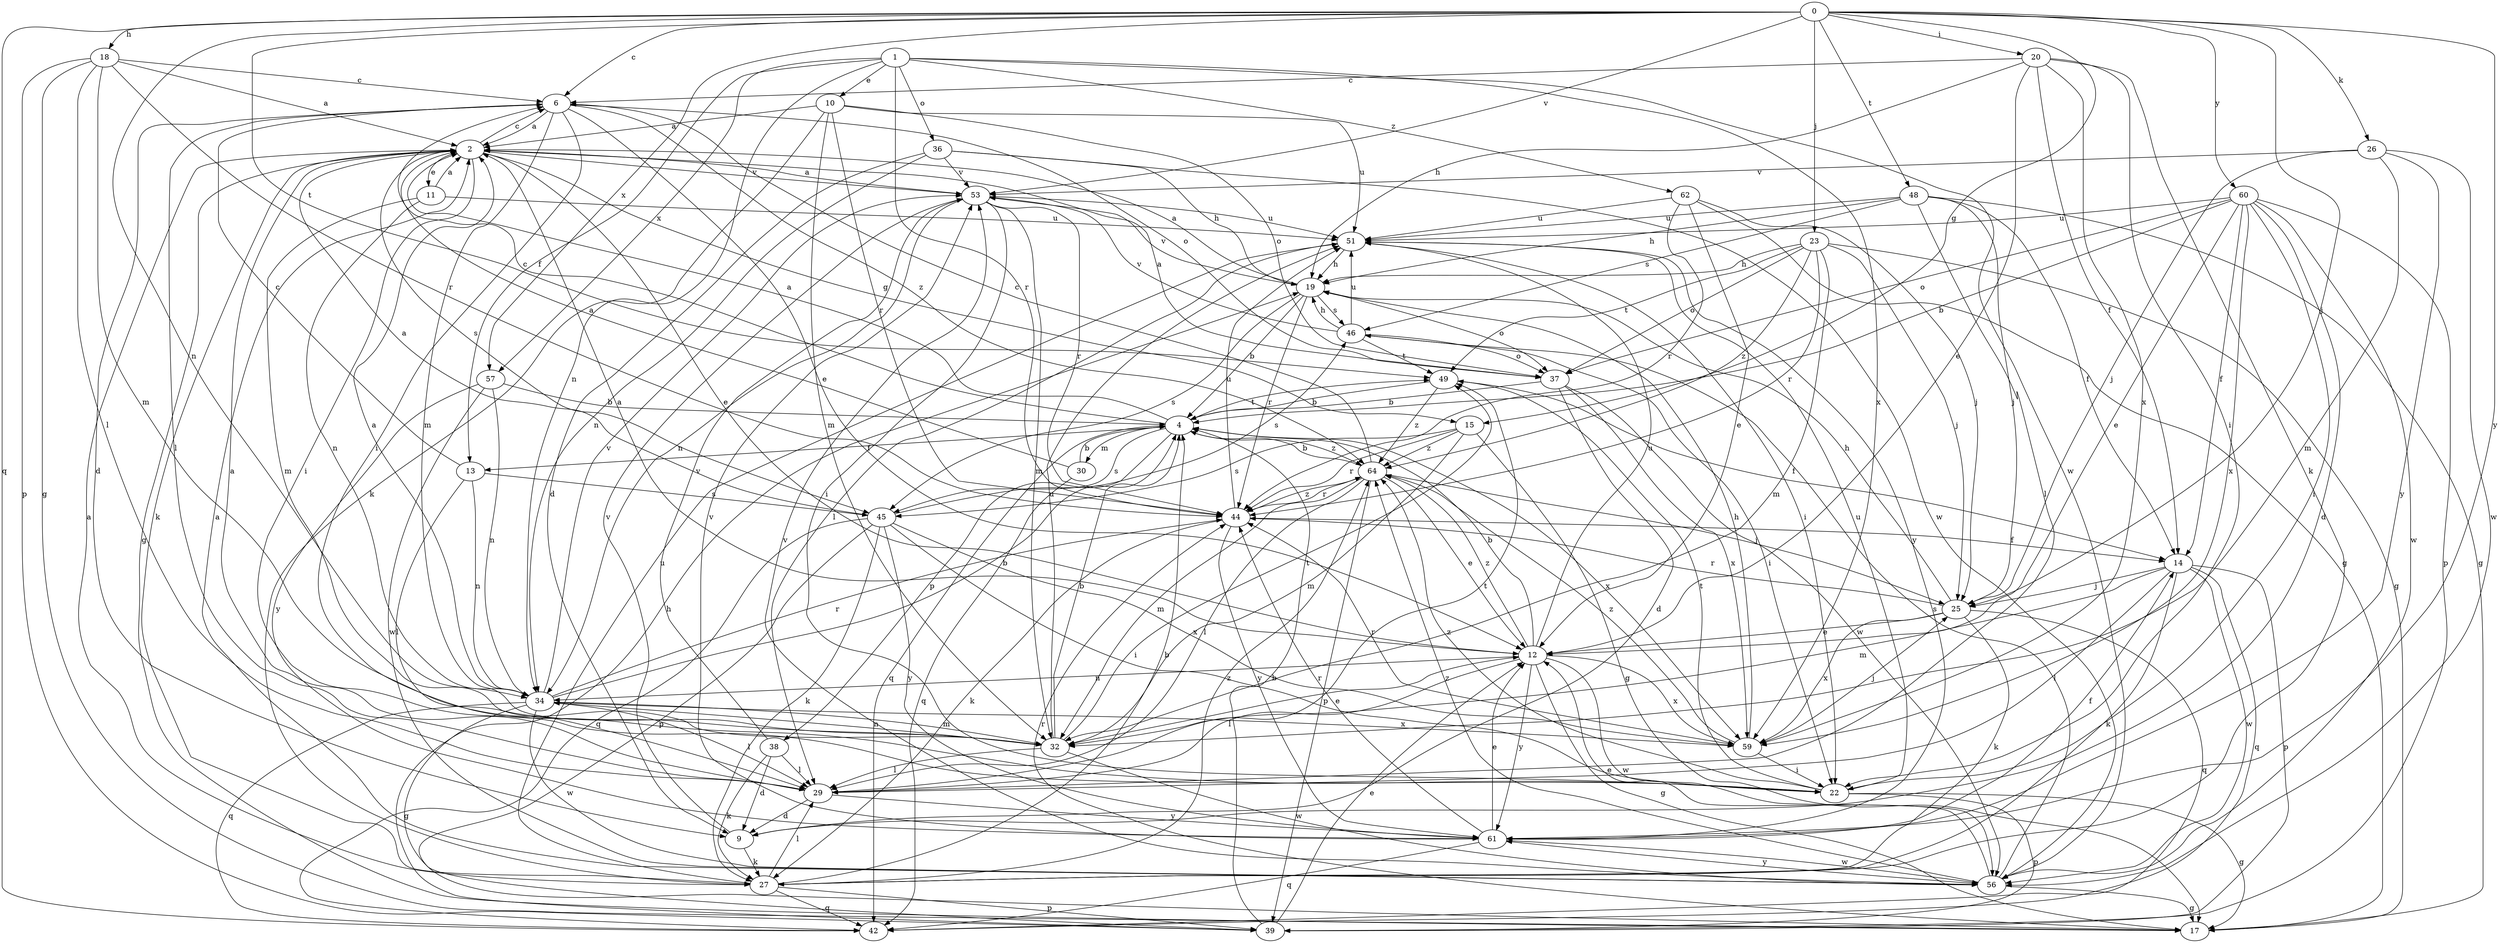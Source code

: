 strict digraph  {
0;
1;
2;
4;
6;
9;
10;
11;
12;
13;
14;
15;
17;
18;
19;
20;
22;
23;
25;
26;
27;
29;
30;
32;
34;
36;
37;
38;
39;
42;
44;
45;
46;
48;
49;
51;
53;
56;
57;
59;
60;
61;
62;
64;
0 -> 6  [label=c];
0 -> 15  [label=g];
0 -> 18  [label=h];
0 -> 20  [label=i];
0 -> 23  [label=j];
0 -> 25  [label=j];
0 -> 26  [label=k];
0 -> 34  [label=n];
0 -> 42  [label=q];
0 -> 48  [label=t];
0 -> 49  [label=t];
0 -> 53  [label=v];
0 -> 57  [label=x];
0 -> 60  [label=y];
0 -> 61  [label=y];
1 -> 10  [label=e];
1 -> 13  [label=f];
1 -> 34  [label=n];
1 -> 36  [label=o];
1 -> 44  [label=r];
1 -> 56  [label=w];
1 -> 57  [label=x];
1 -> 59  [label=x];
1 -> 62  [label=z];
2 -> 6  [label=c];
2 -> 11  [label=e];
2 -> 12  [label=e];
2 -> 15  [label=g];
2 -> 17  [label=g];
2 -> 22  [label=i];
2 -> 27  [label=k];
2 -> 45  [label=s];
2 -> 53  [label=v];
4 -> 2  [label=a];
4 -> 6  [label=c];
4 -> 13  [label=f];
4 -> 30  [label=m];
4 -> 38  [label=p];
4 -> 42  [label=q];
4 -> 45  [label=s];
4 -> 49  [label=t];
4 -> 59  [label=x];
4 -> 64  [label=z];
6 -> 2  [label=a];
6 -> 9  [label=d];
6 -> 12  [label=e];
6 -> 22  [label=i];
6 -> 29  [label=l];
6 -> 32  [label=m];
6 -> 37  [label=o];
6 -> 64  [label=z];
9 -> 27  [label=k];
9 -> 53  [label=v];
10 -> 2  [label=a];
10 -> 27  [label=k];
10 -> 32  [label=m];
10 -> 37  [label=o];
10 -> 44  [label=r];
10 -> 51  [label=u];
11 -> 2  [label=a];
11 -> 32  [label=m];
11 -> 34  [label=n];
11 -> 51  [label=u];
12 -> 2  [label=a];
12 -> 4  [label=b];
12 -> 17  [label=g];
12 -> 29  [label=l];
12 -> 34  [label=n];
12 -> 51  [label=u];
12 -> 56  [label=w];
12 -> 59  [label=x];
12 -> 61  [label=y];
12 -> 64  [label=z];
13 -> 6  [label=c];
13 -> 29  [label=l];
13 -> 34  [label=n];
13 -> 45  [label=s];
14 -> 25  [label=j];
14 -> 27  [label=k];
14 -> 29  [label=l];
14 -> 32  [label=m];
14 -> 39  [label=p];
14 -> 42  [label=q];
14 -> 56  [label=w];
15 -> 17  [label=g];
15 -> 32  [label=m];
15 -> 44  [label=r];
15 -> 45  [label=s];
15 -> 64  [label=z];
17 -> 44  [label=r];
18 -> 2  [label=a];
18 -> 6  [label=c];
18 -> 17  [label=g];
18 -> 29  [label=l];
18 -> 32  [label=m];
18 -> 39  [label=p];
18 -> 44  [label=r];
19 -> 2  [label=a];
19 -> 4  [label=b];
19 -> 37  [label=o];
19 -> 44  [label=r];
19 -> 45  [label=s];
19 -> 46  [label=s];
19 -> 53  [label=v];
20 -> 6  [label=c];
20 -> 12  [label=e];
20 -> 14  [label=f];
20 -> 19  [label=h];
20 -> 22  [label=i];
20 -> 27  [label=k];
20 -> 59  [label=x];
22 -> 17  [label=g];
22 -> 39  [label=p];
22 -> 49  [label=t];
22 -> 51  [label=u];
22 -> 64  [label=z];
23 -> 17  [label=g];
23 -> 19  [label=h];
23 -> 25  [label=j];
23 -> 32  [label=m];
23 -> 37  [label=o];
23 -> 44  [label=r];
23 -> 49  [label=t];
23 -> 64  [label=z];
25 -> 12  [label=e];
25 -> 19  [label=h];
25 -> 27  [label=k];
25 -> 42  [label=q];
25 -> 44  [label=r];
25 -> 59  [label=x];
26 -> 25  [label=j];
26 -> 32  [label=m];
26 -> 53  [label=v];
26 -> 56  [label=w];
26 -> 61  [label=y];
27 -> 2  [label=a];
27 -> 4  [label=b];
27 -> 29  [label=l];
27 -> 39  [label=p];
27 -> 42  [label=q];
27 -> 51  [label=u];
27 -> 64  [label=z];
29 -> 2  [label=a];
29 -> 9  [label=d];
29 -> 49  [label=t];
29 -> 61  [label=y];
30 -> 2  [label=a];
30 -> 4  [label=b];
30 -> 42  [label=q];
32 -> 4  [label=b];
32 -> 12  [label=e];
32 -> 29  [label=l];
32 -> 34  [label=n];
32 -> 49  [label=t];
32 -> 51  [label=u];
32 -> 56  [label=w];
34 -> 2  [label=a];
34 -> 4  [label=b];
34 -> 17  [label=g];
34 -> 29  [label=l];
34 -> 32  [label=m];
34 -> 42  [label=q];
34 -> 44  [label=r];
34 -> 53  [label=v];
34 -> 56  [label=w];
34 -> 59  [label=x];
36 -> 9  [label=d];
36 -> 19  [label=h];
36 -> 34  [label=n];
36 -> 53  [label=v];
36 -> 56  [label=w];
37 -> 2  [label=a];
37 -> 4  [label=b];
37 -> 9  [label=d];
37 -> 56  [label=w];
37 -> 59  [label=x];
38 -> 9  [label=d];
38 -> 27  [label=k];
38 -> 29  [label=l];
38 -> 53  [label=v];
39 -> 4  [label=b];
39 -> 12  [label=e];
39 -> 19  [label=h];
44 -> 14  [label=f];
44 -> 27  [label=k];
44 -> 51  [label=u];
44 -> 61  [label=y];
44 -> 64  [label=z];
45 -> 2  [label=a];
45 -> 22  [label=i];
45 -> 27  [label=k];
45 -> 39  [label=p];
45 -> 42  [label=q];
45 -> 46  [label=s];
45 -> 59  [label=x];
45 -> 61  [label=y];
46 -> 19  [label=h];
46 -> 22  [label=i];
46 -> 37  [label=o];
46 -> 49  [label=t];
46 -> 51  [label=u];
46 -> 53  [label=v];
48 -> 14  [label=f];
48 -> 17  [label=g];
48 -> 19  [label=h];
48 -> 25  [label=j];
48 -> 29  [label=l];
48 -> 46  [label=s];
48 -> 51  [label=u];
49 -> 4  [label=b];
49 -> 14  [label=f];
49 -> 64  [label=z];
51 -> 19  [label=h];
51 -> 22  [label=i];
51 -> 29  [label=l];
51 -> 61  [label=y];
53 -> 2  [label=a];
53 -> 22  [label=i];
53 -> 32  [label=m];
53 -> 34  [label=n];
53 -> 44  [label=r];
53 -> 51  [label=u];
56 -> 2  [label=a];
56 -> 12  [label=e];
56 -> 17  [label=g];
56 -> 46  [label=s];
56 -> 53  [label=v];
56 -> 61  [label=y];
56 -> 64  [label=z];
57 -> 4  [label=b];
57 -> 34  [label=n];
57 -> 56  [label=w];
57 -> 61  [label=y];
59 -> 19  [label=h];
59 -> 22  [label=i];
59 -> 25  [label=j];
59 -> 44  [label=r];
59 -> 64  [label=z];
60 -> 4  [label=b];
60 -> 9  [label=d];
60 -> 12  [label=e];
60 -> 14  [label=f];
60 -> 22  [label=i];
60 -> 37  [label=o];
60 -> 39  [label=p];
60 -> 51  [label=u];
60 -> 56  [label=w];
60 -> 59  [label=x];
61 -> 12  [label=e];
61 -> 14  [label=f];
61 -> 42  [label=q];
61 -> 44  [label=r];
61 -> 53  [label=v];
61 -> 56  [label=w];
62 -> 12  [label=e];
62 -> 17  [label=g];
62 -> 25  [label=j];
62 -> 44  [label=r];
62 -> 51  [label=u];
64 -> 4  [label=b];
64 -> 6  [label=c];
64 -> 12  [label=e];
64 -> 25  [label=j];
64 -> 29  [label=l];
64 -> 32  [label=m];
64 -> 39  [label=p];
64 -> 44  [label=r];
}
